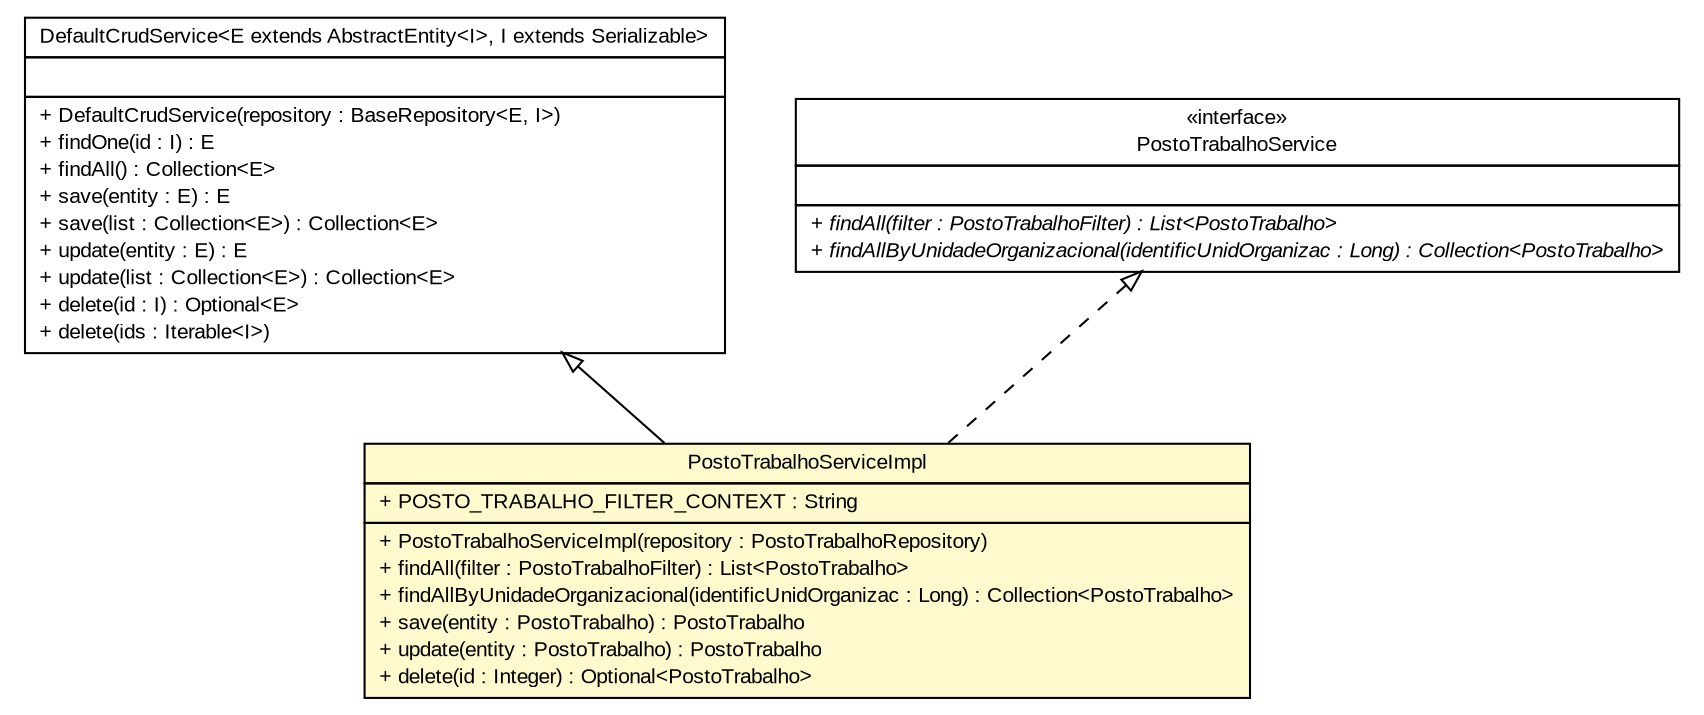 #!/usr/local/bin/dot
#
# Class diagram 
# Generated by UMLGraph version R5_6 (http://www.umlgraph.org/)
#

digraph G {
	edge [fontname="arial",fontsize=10,labelfontname="arial",labelfontsize=10];
	node [fontname="arial",fontsize=10,shape=plaintext];
	nodesep=0.25;
	ranksep=0.5;
	// br.gov.to.sefaz.business.service.impl.DefaultCrudService<E extends br.gov.to.sefaz.persistence.entity.AbstractEntity<I>, I extends java.io.Serializable>
	c641399 [label=<<table title="br.gov.to.sefaz.business.service.impl.DefaultCrudService" border="0" cellborder="1" cellspacing="0" cellpadding="2" port="p" href="../../../../../business/service/impl/DefaultCrudService.html">
		<tr><td><table border="0" cellspacing="0" cellpadding="1">
<tr><td align="center" balign="center"> DefaultCrudService&lt;E extends AbstractEntity&lt;I&gt;, I extends Serializable&gt; </td></tr>
		</table></td></tr>
		<tr><td><table border="0" cellspacing="0" cellpadding="1">
<tr><td align="left" balign="left">  </td></tr>
		</table></td></tr>
		<tr><td><table border="0" cellspacing="0" cellpadding="1">
<tr><td align="left" balign="left"> + DefaultCrudService(repository : BaseRepository&lt;E, I&gt;) </td></tr>
<tr><td align="left" balign="left"> + findOne(id : I) : E </td></tr>
<tr><td align="left" balign="left"> + findAll() : Collection&lt;E&gt; </td></tr>
<tr><td align="left" balign="left"> + save(entity : E) : E </td></tr>
<tr><td align="left" balign="left"> + save(list : Collection&lt;E&gt;) : Collection&lt;E&gt; </td></tr>
<tr><td align="left" balign="left"> + update(entity : E) : E </td></tr>
<tr><td align="left" balign="left"> + update(list : Collection&lt;E&gt;) : Collection&lt;E&gt; </td></tr>
<tr><td align="left" balign="left"> + delete(id : I) : Optional&lt;E&gt; </td></tr>
<tr><td align="left" balign="left"> + delete(ids : Iterable&lt;I&gt;) </td></tr>
		</table></td></tr>
		</table>>, URL="../../../../../business/service/impl/DefaultCrudService.html", fontname="arial", fontcolor="black", fontsize=10.0];
	// br.gov.to.sefaz.seg.business.gestao.service.PostoTrabalhoService
	c641513 [label=<<table title="br.gov.to.sefaz.seg.business.gestao.service.PostoTrabalhoService" border="0" cellborder="1" cellspacing="0" cellpadding="2" port="p" href="../PostoTrabalhoService.html">
		<tr><td><table border="0" cellspacing="0" cellpadding="1">
<tr><td align="center" balign="center"> &#171;interface&#187; </td></tr>
<tr><td align="center" balign="center"> PostoTrabalhoService </td></tr>
		</table></td></tr>
		<tr><td><table border="0" cellspacing="0" cellpadding="1">
<tr><td align="left" balign="left">  </td></tr>
		</table></td></tr>
		<tr><td><table border="0" cellspacing="0" cellpadding="1">
<tr><td align="left" balign="left"><font face="arial italic" point-size="10.0"> + findAll(filter : PostoTrabalhoFilter) : List&lt;PostoTrabalho&gt; </font></td></tr>
<tr><td align="left" balign="left"><font face="arial italic" point-size="10.0"> + findAllByUnidadeOrganizacional(identificUnidOrganizac : Long) : Collection&lt;PostoTrabalho&gt; </font></td></tr>
		</table></td></tr>
		</table>>, URL="../PostoTrabalhoService.html", fontname="arial", fontcolor="black", fontsize=10.0];
	// br.gov.to.sefaz.seg.business.gestao.service.impl.PostoTrabalhoServiceImpl
	c641547 [label=<<table title="br.gov.to.sefaz.seg.business.gestao.service.impl.PostoTrabalhoServiceImpl" border="0" cellborder="1" cellspacing="0" cellpadding="2" port="p" bgcolor="lemonChiffon" href="./PostoTrabalhoServiceImpl.html">
		<tr><td><table border="0" cellspacing="0" cellpadding="1">
<tr><td align="center" balign="center"> PostoTrabalhoServiceImpl </td></tr>
		</table></td></tr>
		<tr><td><table border="0" cellspacing="0" cellpadding="1">
<tr><td align="left" balign="left"> + POSTO_TRABALHO_FILTER_CONTEXT : String </td></tr>
		</table></td></tr>
		<tr><td><table border="0" cellspacing="0" cellpadding="1">
<tr><td align="left" balign="left"> + PostoTrabalhoServiceImpl(repository : PostoTrabalhoRepository) </td></tr>
<tr><td align="left" balign="left"> + findAll(filter : PostoTrabalhoFilter) : List&lt;PostoTrabalho&gt; </td></tr>
<tr><td align="left" balign="left"> + findAllByUnidadeOrganizacional(identificUnidOrganizac : Long) : Collection&lt;PostoTrabalho&gt; </td></tr>
<tr><td align="left" balign="left"> + save(entity : PostoTrabalho) : PostoTrabalho </td></tr>
<tr><td align="left" balign="left"> + update(entity : PostoTrabalho) : PostoTrabalho </td></tr>
<tr><td align="left" balign="left"> + delete(id : Integer) : Optional&lt;PostoTrabalho&gt; </td></tr>
		</table></td></tr>
		</table>>, URL="./PostoTrabalhoServiceImpl.html", fontname="arial", fontcolor="black", fontsize=10.0];
	//br.gov.to.sefaz.seg.business.gestao.service.impl.PostoTrabalhoServiceImpl extends br.gov.to.sefaz.business.service.impl.DefaultCrudService<br.gov.to.sefaz.seg.persistence.entity.PostoTrabalho, java.lang.Integer>
	c641399:p -> c641547:p [dir=back,arrowtail=empty];
	//br.gov.to.sefaz.seg.business.gestao.service.impl.PostoTrabalhoServiceImpl implements br.gov.to.sefaz.seg.business.gestao.service.PostoTrabalhoService
	c641513:p -> c641547:p [dir=back,arrowtail=empty,style=dashed];
}

